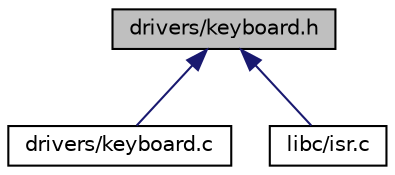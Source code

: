 digraph "drivers/keyboard.h"
{
  edge [fontname="Helvetica",fontsize="10",labelfontname="Helvetica",labelfontsize="10"];
  node [fontname="Helvetica",fontsize="10",shape=record];
  Node3 [label="drivers/keyboard.h",height=0.2,width=0.4,color="black", fillcolor="grey75", style="filled", fontcolor="black"];
  Node3 -> Node4 [dir="back",color="midnightblue",fontsize="10",style="solid",fontname="Helvetica"];
  Node4 [label="drivers/keyboard.c",height=0.2,width=0.4,color="black", fillcolor="white", style="filled",URL="$a00023.html"];
  Node3 -> Node5 [dir="back",color="midnightblue",fontsize="10",style="solid",fontname="Helvetica"];
  Node5 [label="libc/isr.c",height=0.2,width=0.4,color="black", fillcolor="white", style="filled",URL="$a00080.html"];
}
